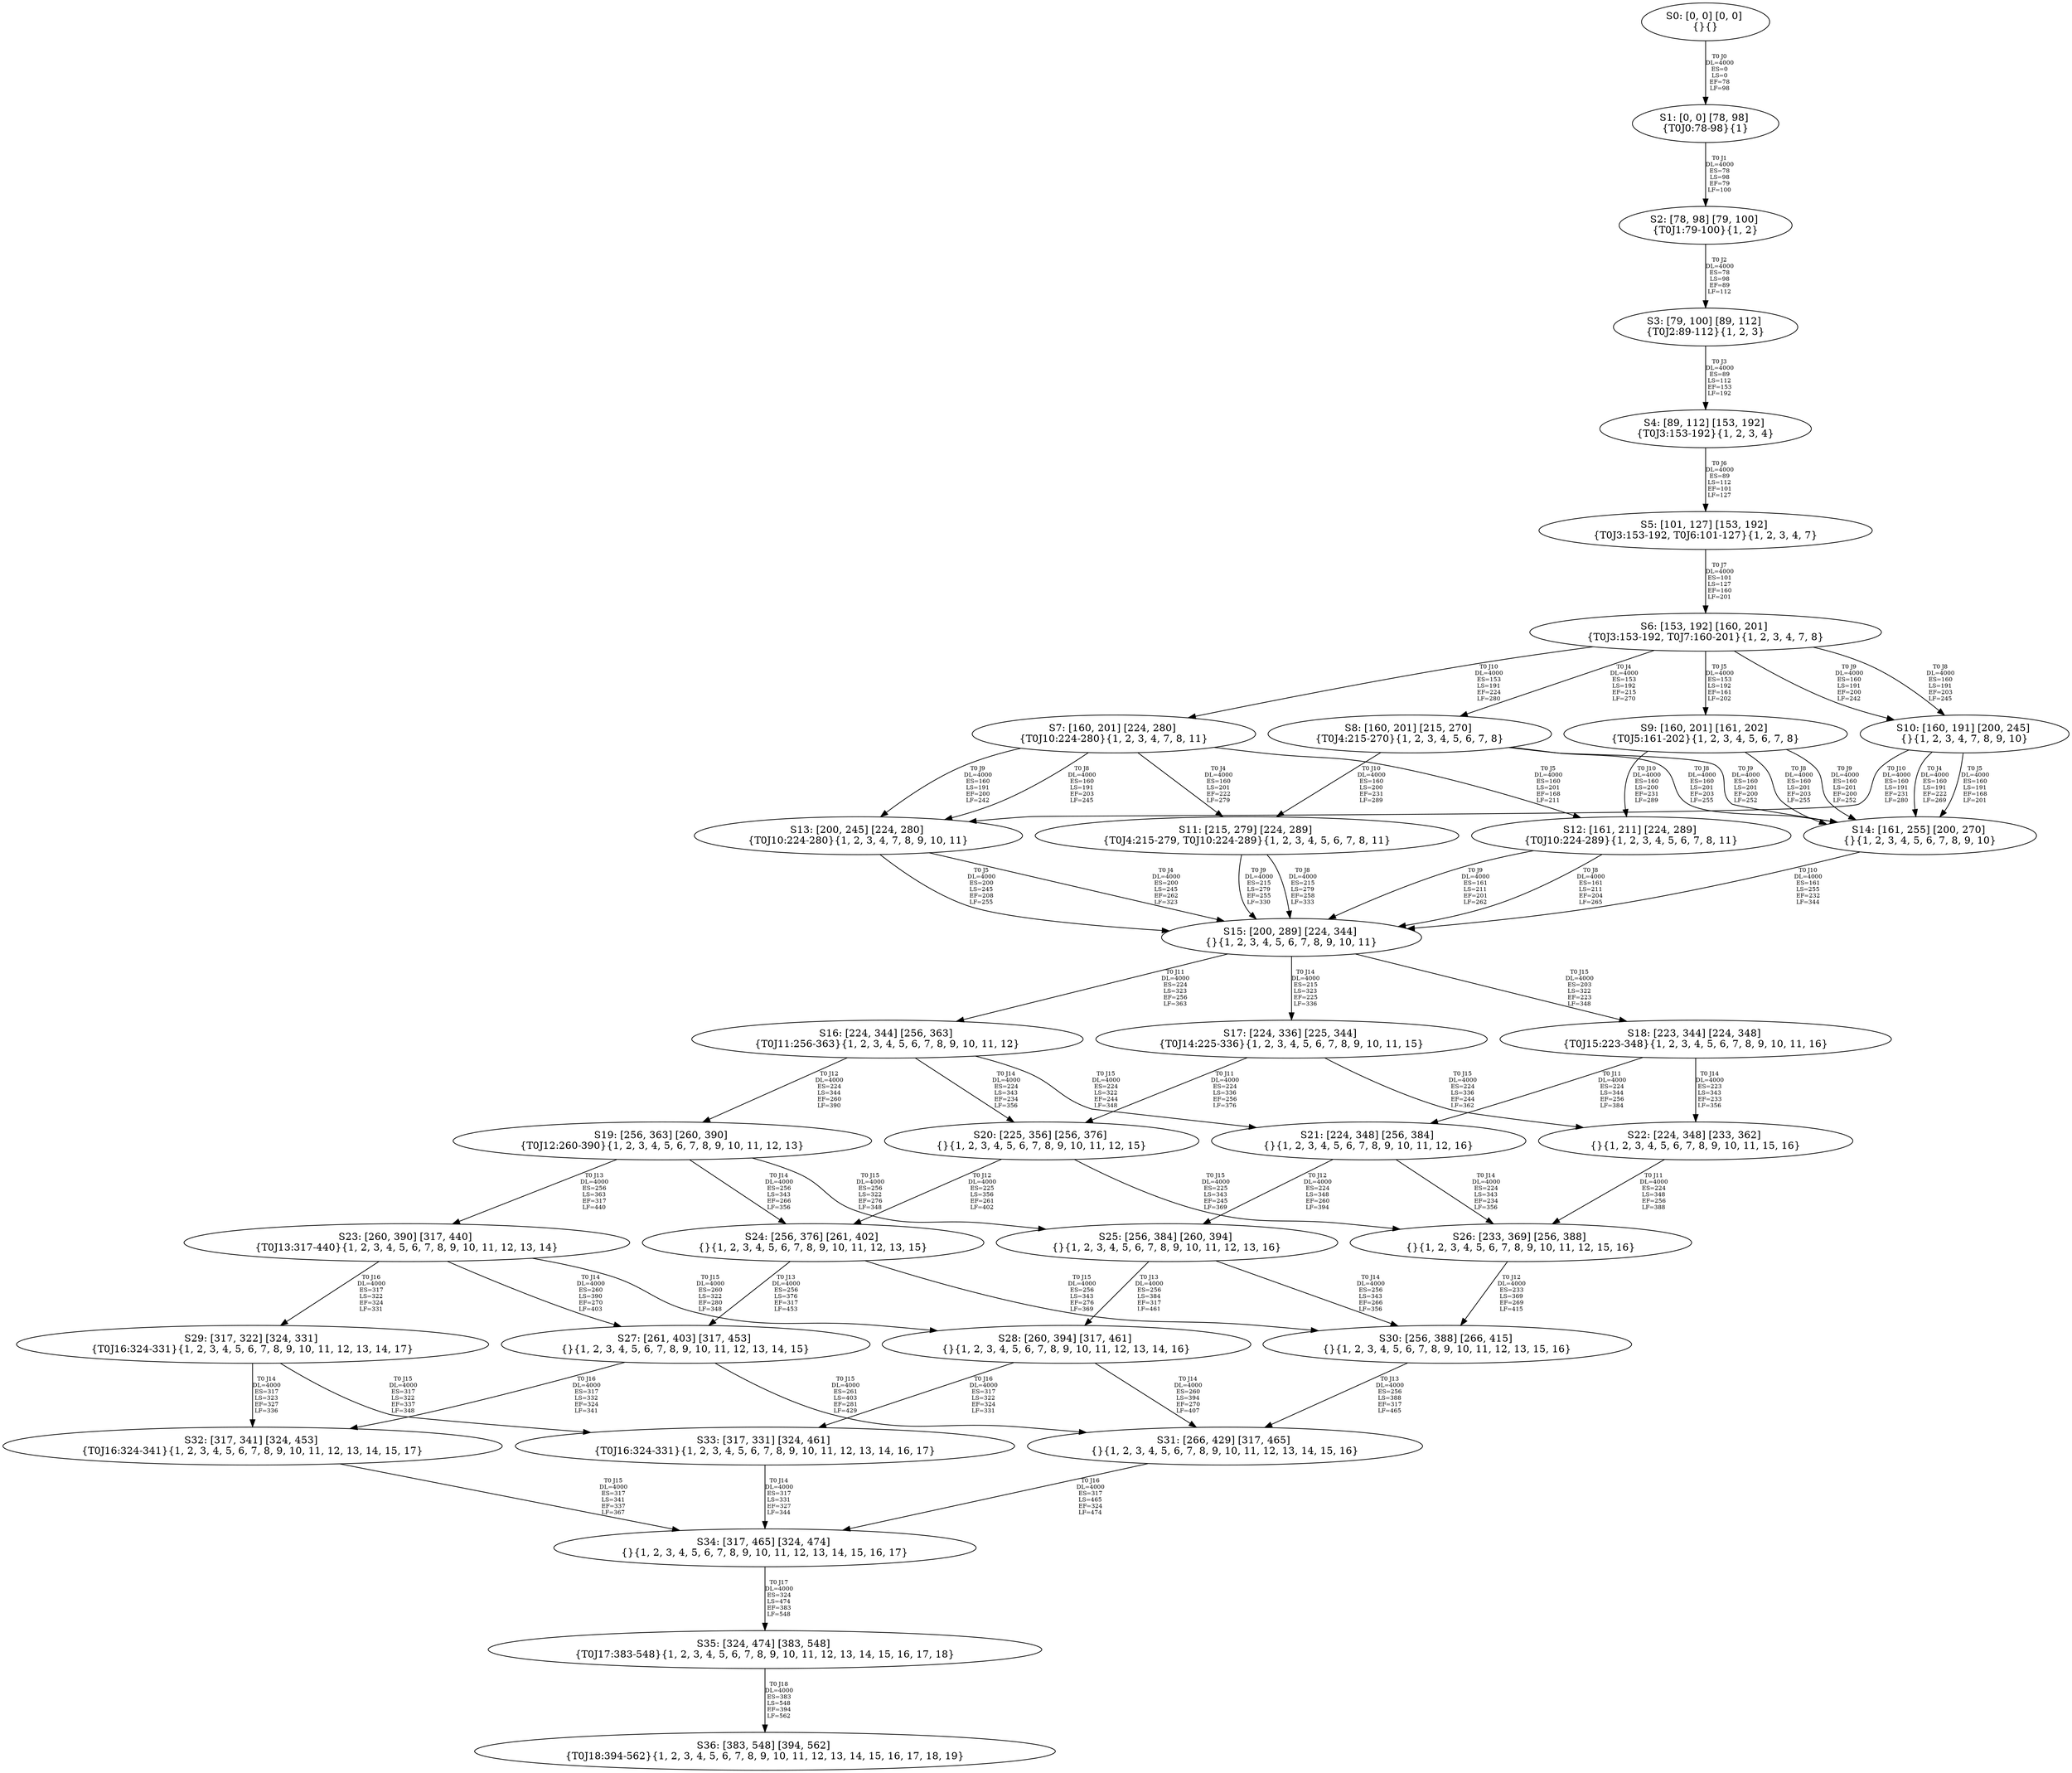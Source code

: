 digraph {
	S0[label="S0: [0, 0] [0, 0] \n{}{}"];
	S1[label="S1: [0, 0] [78, 98] \n{T0J0:78-98}{1}"];
	S2[label="S2: [78, 98] [79, 100] \n{T0J1:79-100}{1, 2}"];
	S3[label="S3: [79, 100] [89, 112] \n{T0J2:89-112}{1, 2, 3}"];
	S4[label="S4: [89, 112] [153, 192] \n{T0J3:153-192}{1, 2, 3, 4}"];
	S5[label="S5: [101, 127] [153, 192] \n{T0J3:153-192, T0J6:101-127}{1, 2, 3, 4, 7}"];
	S6[label="S6: [153, 192] [160, 201] \n{T0J3:153-192, T0J7:160-201}{1, 2, 3, 4, 7, 8}"];
	S7[label="S7: [160, 201] [224, 280] \n{T0J10:224-280}{1, 2, 3, 4, 7, 8, 11}"];
	S8[label="S8: [160, 201] [215, 270] \n{T0J4:215-270}{1, 2, 3, 4, 5, 6, 7, 8}"];
	S9[label="S9: [160, 201] [161, 202] \n{T0J5:161-202}{1, 2, 3, 4, 5, 6, 7, 8}"];
	S10[label="S10: [160, 191] [200, 245] \n{}{1, 2, 3, 4, 7, 8, 9, 10}"];
	S11[label="S11: [215, 279] [224, 289] \n{T0J4:215-279, T0J10:224-289}{1, 2, 3, 4, 5, 6, 7, 8, 11}"];
	S12[label="S12: [161, 211] [224, 289] \n{T0J10:224-289}{1, 2, 3, 4, 5, 6, 7, 8, 11}"];
	S13[label="S13: [200, 245] [224, 280] \n{T0J10:224-280}{1, 2, 3, 4, 7, 8, 9, 10, 11}"];
	S14[label="S14: [161, 255] [200, 270] \n{}{1, 2, 3, 4, 5, 6, 7, 8, 9, 10}"];
	S15[label="S15: [200, 289] [224, 344] \n{}{1, 2, 3, 4, 5, 6, 7, 8, 9, 10, 11}"];
	S16[label="S16: [224, 344] [256, 363] \n{T0J11:256-363}{1, 2, 3, 4, 5, 6, 7, 8, 9, 10, 11, 12}"];
	S17[label="S17: [224, 336] [225, 344] \n{T0J14:225-336}{1, 2, 3, 4, 5, 6, 7, 8, 9, 10, 11, 15}"];
	S18[label="S18: [223, 344] [224, 348] \n{T0J15:223-348}{1, 2, 3, 4, 5, 6, 7, 8, 9, 10, 11, 16}"];
	S19[label="S19: [256, 363] [260, 390] \n{T0J12:260-390}{1, 2, 3, 4, 5, 6, 7, 8, 9, 10, 11, 12, 13}"];
	S20[label="S20: [225, 356] [256, 376] \n{}{1, 2, 3, 4, 5, 6, 7, 8, 9, 10, 11, 12, 15}"];
	S21[label="S21: [224, 348] [256, 384] \n{}{1, 2, 3, 4, 5, 6, 7, 8, 9, 10, 11, 12, 16}"];
	S22[label="S22: [224, 348] [233, 362] \n{}{1, 2, 3, 4, 5, 6, 7, 8, 9, 10, 11, 15, 16}"];
	S23[label="S23: [260, 390] [317, 440] \n{T0J13:317-440}{1, 2, 3, 4, 5, 6, 7, 8, 9, 10, 11, 12, 13, 14}"];
	S24[label="S24: [256, 376] [261, 402] \n{}{1, 2, 3, 4, 5, 6, 7, 8, 9, 10, 11, 12, 13, 15}"];
	S25[label="S25: [256, 384] [260, 394] \n{}{1, 2, 3, 4, 5, 6, 7, 8, 9, 10, 11, 12, 13, 16}"];
	S26[label="S26: [233, 369] [256, 388] \n{}{1, 2, 3, 4, 5, 6, 7, 8, 9, 10, 11, 12, 15, 16}"];
	S27[label="S27: [261, 403] [317, 453] \n{}{1, 2, 3, 4, 5, 6, 7, 8, 9, 10, 11, 12, 13, 14, 15}"];
	S28[label="S28: [260, 394] [317, 461] \n{}{1, 2, 3, 4, 5, 6, 7, 8, 9, 10, 11, 12, 13, 14, 16}"];
	S29[label="S29: [317, 322] [324, 331] \n{T0J16:324-331}{1, 2, 3, 4, 5, 6, 7, 8, 9, 10, 11, 12, 13, 14, 17}"];
	S30[label="S30: [256, 388] [266, 415] \n{}{1, 2, 3, 4, 5, 6, 7, 8, 9, 10, 11, 12, 13, 15, 16}"];
	S31[label="S31: [266, 429] [317, 465] \n{}{1, 2, 3, 4, 5, 6, 7, 8, 9, 10, 11, 12, 13, 14, 15, 16}"];
	S32[label="S32: [317, 341] [324, 453] \n{T0J16:324-341}{1, 2, 3, 4, 5, 6, 7, 8, 9, 10, 11, 12, 13, 14, 15, 17}"];
	S33[label="S33: [317, 331] [324, 461] \n{T0J16:324-331}{1, 2, 3, 4, 5, 6, 7, 8, 9, 10, 11, 12, 13, 14, 16, 17}"];
	S34[label="S34: [317, 465] [324, 474] \n{}{1, 2, 3, 4, 5, 6, 7, 8, 9, 10, 11, 12, 13, 14, 15, 16, 17}"];
	S35[label="S35: [324, 474] [383, 548] \n{T0J17:383-548}{1, 2, 3, 4, 5, 6, 7, 8, 9, 10, 11, 12, 13, 14, 15, 16, 17, 18}"];
	S36[label="S36: [383, 548] [394, 562] \n{T0J18:394-562}{1, 2, 3, 4, 5, 6, 7, 8, 9, 10, 11, 12, 13, 14, 15, 16, 17, 18, 19}"];
	S0 -> S1[label="T0 J0\nDL=4000\nES=0\nLS=0\nEF=78\nLF=98",fontsize=8];
	S1 -> S2[label="T0 J1\nDL=4000\nES=78\nLS=98\nEF=79\nLF=100",fontsize=8];
	S2 -> S3[label="T0 J2\nDL=4000\nES=78\nLS=98\nEF=89\nLF=112",fontsize=8];
	S3 -> S4[label="T0 J3\nDL=4000\nES=89\nLS=112\nEF=153\nLF=192",fontsize=8];
	S4 -> S5[label="T0 J6\nDL=4000\nES=89\nLS=112\nEF=101\nLF=127",fontsize=8];
	S5 -> S6[label="T0 J7\nDL=4000\nES=101\nLS=127\nEF=160\nLF=201",fontsize=8];
	S6 -> S8[label="T0 J4\nDL=4000\nES=153\nLS=192\nEF=215\nLF=270",fontsize=8];
	S6 -> S9[label="T0 J5\nDL=4000\nES=153\nLS=192\nEF=161\nLF=202",fontsize=8];
	S6 -> S10[label="T0 J8\nDL=4000\nES=160\nLS=191\nEF=203\nLF=245",fontsize=8];
	S6 -> S10[label="T0 J9\nDL=4000\nES=160\nLS=191\nEF=200\nLF=242",fontsize=8];
	S6 -> S7[label="T0 J10\nDL=4000\nES=153\nLS=191\nEF=224\nLF=280",fontsize=8];
	S7 -> S11[label="T0 J4\nDL=4000\nES=160\nLS=201\nEF=222\nLF=279",fontsize=8];
	S7 -> S12[label="T0 J5\nDL=4000\nES=160\nLS=201\nEF=168\nLF=211",fontsize=8];
	S7 -> S13[label="T0 J8\nDL=4000\nES=160\nLS=191\nEF=203\nLF=245",fontsize=8];
	S7 -> S13[label="T0 J9\nDL=4000\nES=160\nLS=191\nEF=200\nLF=242",fontsize=8];
	S8 -> S14[label="T0 J8\nDL=4000\nES=160\nLS=201\nEF=203\nLF=255",fontsize=8];
	S8 -> S14[label="T0 J9\nDL=4000\nES=160\nLS=201\nEF=200\nLF=252",fontsize=8];
	S8 -> S11[label="T0 J10\nDL=4000\nES=160\nLS=200\nEF=231\nLF=289",fontsize=8];
	S9 -> S14[label="T0 J8\nDL=4000\nES=160\nLS=201\nEF=203\nLF=255",fontsize=8];
	S9 -> S14[label="T0 J9\nDL=4000\nES=160\nLS=201\nEF=200\nLF=252",fontsize=8];
	S9 -> S12[label="T0 J10\nDL=4000\nES=160\nLS=200\nEF=231\nLF=289",fontsize=8];
	S10 -> S14[label="T0 J4\nDL=4000\nES=160\nLS=191\nEF=222\nLF=269",fontsize=8];
	S10 -> S14[label="T0 J5\nDL=4000\nES=160\nLS=191\nEF=168\nLF=201",fontsize=8];
	S10 -> S13[label="T0 J10\nDL=4000\nES=160\nLS=191\nEF=231\nLF=280",fontsize=8];
	S11 -> S15[label="T0 J8\nDL=4000\nES=215\nLS=279\nEF=258\nLF=333",fontsize=8];
	S11 -> S15[label="T0 J9\nDL=4000\nES=215\nLS=279\nEF=255\nLF=330",fontsize=8];
	S12 -> S15[label="T0 J8\nDL=4000\nES=161\nLS=211\nEF=204\nLF=265",fontsize=8];
	S12 -> S15[label="T0 J9\nDL=4000\nES=161\nLS=211\nEF=201\nLF=262",fontsize=8];
	S13 -> S15[label="T0 J4\nDL=4000\nES=200\nLS=245\nEF=262\nLF=323",fontsize=8];
	S13 -> S15[label="T0 J5\nDL=4000\nES=200\nLS=245\nEF=208\nLF=255",fontsize=8];
	S14 -> S15[label="T0 J10\nDL=4000\nES=161\nLS=255\nEF=232\nLF=344",fontsize=8];
	S15 -> S16[label="T0 J11\nDL=4000\nES=224\nLS=323\nEF=256\nLF=363",fontsize=8];
	S15 -> S17[label="T0 J14\nDL=4000\nES=215\nLS=323\nEF=225\nLF=336",fontsize=8];
	S15 -> S18[label="T0 J15\nDL=4000\nES=203\nLS=322\nEF=223\nLF=348",fontsize=8];
	S16 -> S19[label="T0 J12\nDL=4000\nES=224\nLS=344\nEF=260\nLF=390",fontsize=8];
	S16 -> S20[label="T0 J14\nDL=4000\nES=224\nLS=343\nEF=234\nLF=356",fontsize=8];
	S16 -> S21[label="T0 J15\nDL=4000\nES=224\nLS=322\nEF=244\nLF=348",fontsize=8];
	S17 -> S20[label="T0 J11\nDL=4000\nES=224\nLS=336\nEF=256\nLF=376",fontsize=8];
	S17 -> S22[label="T0 J15\nDL=4000\nES=224\nLS=336\nEF=244\nLF=362",fontsize=8];
	S18 -> S21[label="T0 J11\nDL=4000\nES=224\nLS=344\nEF=256\nLF=384",fontsize=8];
	S18 -> S22[label="T0 J14\nDL=4000\nES=223\nLS=343\nEF=233\nLF=356",fontsize=8];
	S19 -> S23[label="T0 J13\nDL=4000\nES=256\nLS=363\nEF=317\nLF=440",fontsize=8];
	S19 -> S24[label="T0 J14\nDL=4000\nES=256\nLS=343\nEF=266\nLF=356",fontsize=8];
	S19 -> S25[label="T0 J15\nDL=4000\nES=256\nLS=322\nEF=276\nLF=348",fontsize=8];
	S20 -> S24[label="T0 J12\nDL=4000\nES=225\nLS=356\nEF=261\nLF=402",fontsize=8];
	S20 -> S26[label="T0 J15\nDL=4000\nES=225\nLS=343\nEF=245\nLF=369",fontsize=8];
	S21 -> S25[label="T0 J12\nDL=4000\nES=224\nLS=348\nEF=260\nLF=394",fontsize=8];
	S21 -> S26[label="T0 J14\nDL=4000\nES=224\nLS=343\nEF=234\nLF=356",fontsize=8];
	S22 -> S26[label="T0 J11\nDL=4000\nES=224\nLS=348\nEF=256\nLF=388",fontsize=8];
	S23 -> S27[label="T0 J14\nDL=4000\nES=260\nLS=390\nEF=270\nLF=403",fontsize=8];
	S23 -> S28[label="T0 J15\nDL=4000\nES=260\nLS=322\nEF=280\nLF=348",fontsize=8];
	S23 -> S29[label="T0 J16\nDL=4000\nES=317\nLS=322\nEF=324\nLF=331",fontsize=8];
	S24 -> S27[label="T0 J13\nDL=4000\nES=256\nLS=376\nEF=317\nLF=453",fontsize=8];
	S24 -> S30[label="T0 J15\nDL=4000\nES=256\nLS=343\nEF=276\nLF=369",fontsize=8];
	S25 -> S28[label="T0 J13\nDL=4000\nES=256\nLS=384\nEF=317\nLF=461",fontsize=8];
	S25 -> S30[label="T0 J14\nDL=4000\nES=256\nLS=343\nEF=266\nLF=356",fontsize=8];
	S26 -> S30[label="T0 J12\nDL=4000\nES=233\nLS=369\nEF=269\nLF=415",fontsize=8];
	S27 -> S31[label="T0 J15\nDL=4000\nES=261\nLS=403\nEF=281\nLF=429",fontsize=8];
	S27 -> S32[label="T0 J16\nDL=4000\nES=317\nLS=332\nEF=324\nLF=341",fontsize=8];
	S28 -> S31[label="T0 J14\nDL=4000\nES=260\nLS=394\nEF=270\nLF=407",fontsize=8];
	S28 -> S33[label="T0 J16\nDL=4000\nES=317\nLS=322\nEF=324\nLF=331",fontsize=8];
	S29 -> S32[label="T0 J14\nDL=4000\nES=317\nLS=323\nEF=327\nLF=336",fontsize=8];
	S29 -> S33[label="T0 J15\nDL=4000\nES=317\nLS=322\nEF=337\nLF=348",fontsize=8];
	S30 -> S31[label="T0 J13\nDL=4000\nES=256\nLS=388\nEF=317\nLF=465",fontsize=8];
	S31 -> S34[label="T0 J16\nDL=4000\nES=317\nLS=465\nEF=324\nLF=474",fontsize=8];
	S32 -> S34[label="T0 J15\nDL=4000\nES=317\nLS=341\nEF=337\nLF=367",fontsize=8];
	S33 -> S34[label="T0 J14\nDL=4000\nES=317\nLS=331\nEF=327\nLF=344",fontsize=8];
	S34 -> S35[label="T0 J17\nDL=4000\nES=324\nLS=474\nEF=383\nLF=548",fontsize=8];
	S35 -> S36[label="T0 J18\nDL=4000\nES=383\nLS=548\nEF=394\nLF=562",fontsize=8];
}
